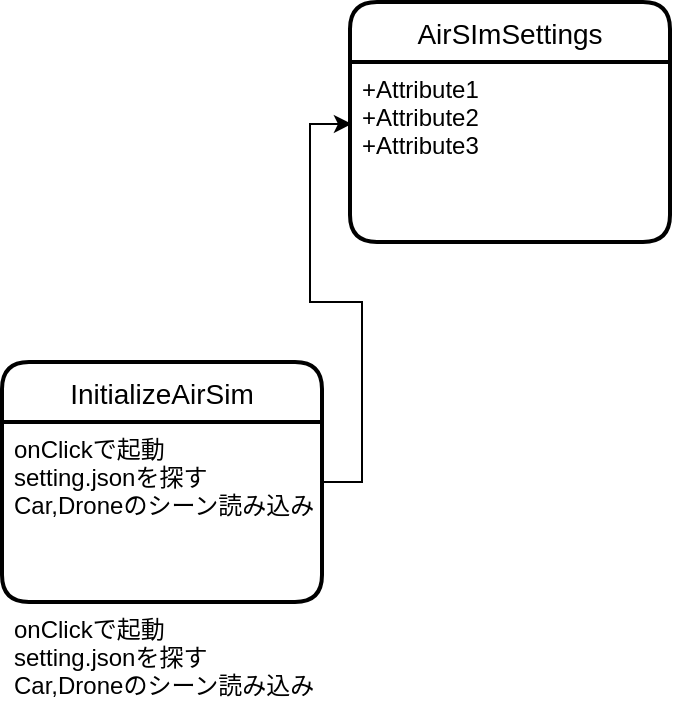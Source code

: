 <mxfile version="15.2.7" type="github"><diagram id="2j-dnvrhPGZeGhH3VrNi" name="ページ1"><mxGraphModel dx="1040" dy="886" grid="1" gridSize="10" guides="1" tooltips="1" connect="1" arrows="1" fold="1" page="1" pageScale="1" pageWidth="1200" pageHeight="1600" math="0" shadow="0"><root><mxCell id="0"/><mxCell id="1" parent="0"/><mxCell id="V0Zn2ncvvBvBfi_nPmDr-26" style="edgeStyle=orthogonalEdgeStyle;rounded=0;orthogonalLoop=1;jettySize=auto;html=1;entryX=0.006;entryY=0.344;entryDx=0;entryDy=0;entryPerimeter=0;" edge="1" parent="1" source="V0Zn2ncvvBvBfi_nPmDr-18" target="V0Zn2ncvvBvBfi_nPmDr-22"><mxGeometry relative="1" as="geometry"/></mxCell><mxCell id="V0Zn2ncvvBvBfi_nPmDr-18" value="InitializeAirSim" style="swimlane;childLayout=stackLayout;horizontal=1;startSize=30;horizontalStack=0;rounded=1;fontSize=14;fontStyle=0;strokeWidth=2;resizeParent=0;resizeLast=1;shadow=0;dashed=0;align=center;" vertex="1" parent="1"><mxGeometry x="240" y="230" width="160" height="120" as="geometry"/></mxCell><mxCell id="V0Zn2ncvvBvBfi_nPmDr-19" value="onClickで起動&#xa;setting.jsonを探す&#xa;Car,Droneのシーン読み込み" style="align=left;strokeColor=none;fillColor=none;spacingLeft=4;fontSize=12;verticalAlign=top;resizable=0;rotatable=0;part=1;" vertex="1" parent="V0Zn2ncvvBvBfi_nPmDr-18"><mxGeometry y="30" width="160" height="90" as="geometry"/></mxCell><mxCell id="V0Zn2ncvvBvBfi_nPmDr-23" value="onClickで起動&#xa;setting.jsonを探す&#xa;Car,Droneのシーン読み込み" style="align=left;strokeColor=none;fillColor=none;spacingLeft=4;fontSize=12;verticalAlign=top;resizable=0;rotatable=0;part=1;" vertex="1" parent="V0Zn2ncvvBvBfi_nPmDr-18"><mxGeometry y="120" width="160" as="geometry"/></mxCell><mxCell id="V0Zn2ncvvBvBfi_nPmDr-21" value="AirSImSettings" style="swimlane;childLayout=stackLayout;horizontal=1;startSize=30;horizontalStack=0;rounded=1;fontSize=14;fontStyle=0;strokeWidth=2;resizeParent=0;resizeLast=1;shadow=0;dashed=0;align=center;" vertex="1" parent="1"><mxGeometry x="414" y="50" width="160" height="120" as="geometry"/></mxCell><mxCell id="V0Zn2ncvvBvBfi_nPmDr-22" value="+Attribute1&#xa;+Attribute2&#xa;+Attribute3" style="align=left;strokeColor=none;fillColor=none;spacingLeft=4;fontSize=12;verticalAlign=top;resizable=0;rotatable=0;part=1;" vertex="1" parent="V0Zn2ncvvBvBfi_nPmDr-21"><mxGeometry y="30" width="160" height="90" as="geometry"/></mxCell></root></mxGraphModel></diagram></mxfile>
